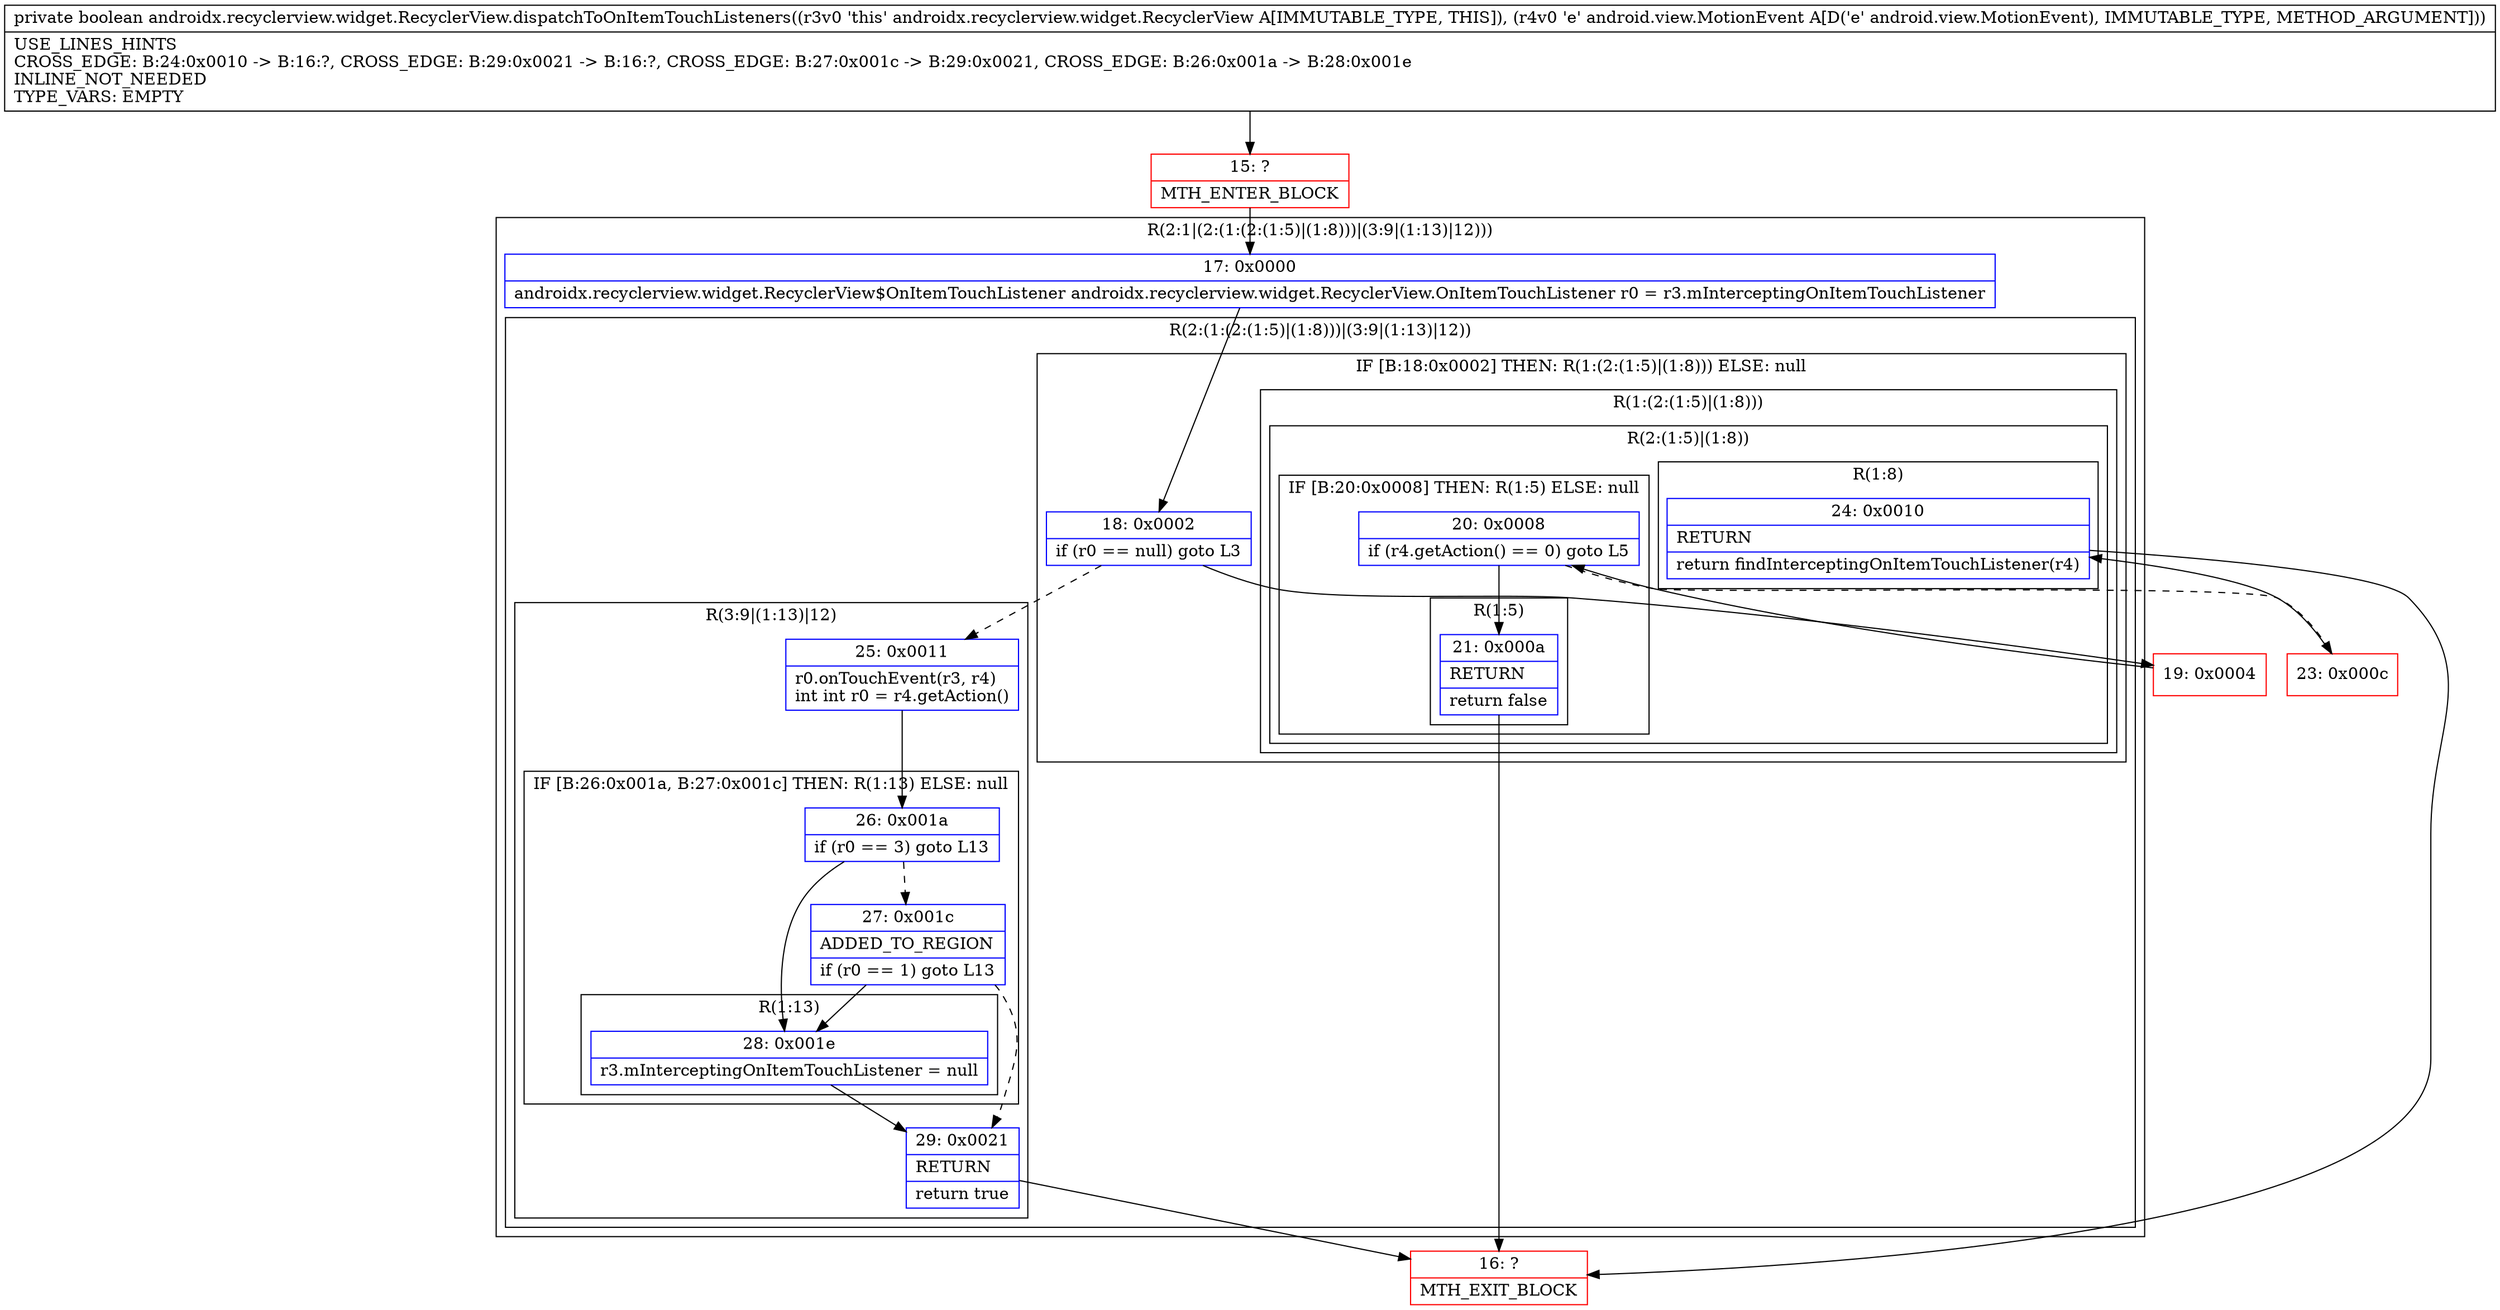 digraph "CFG forandroidx.recyclerview.widget.RecyclerView.dispatchToOnItemTouchListeners(Landroid\/view\/MotionEvent;)Z" {
subgraph cluster_Region_537592657 {
label = "R(2:1|(2:(1:(2:(1:5)|(1:8)))|(3:9|(1:13)|12)))";
node [shape=record,color=blue];
Node_17 [shape=record,label="{17\:\ 0x0000|androidx.recyclerview.widget.RecyclerView$OnItemTouchListener androidx.recyclerview.widget.RecyclerView.OnItemTouchListener r0 = r3.mInterceptingOnItemTouchListener\l}"];
subgraph cluster_Region_2130247931 {
label = "R(2:(1:(2:(1:5)|(1:8)))|(3:9|(1:13)|12))";
node [shape=record,color=blue];
subgraph cluster_IfRegion_1718261785 {
label = "IF [B:18:0x0002] THEN: R(1:(2:(1:5)|(1:8))) ELSE: null";
node [shape=record,color=blue];
Node_18 [shape=record,label="{18\:\ 0x0002|if (r0 == null) goto L3\l}"];
subgraph cluster_Region_615652691 {
label = "R(1:(2:(1:5)|(1:8)))";
node [shape=record,color=blue];
subgraph cluster_Region_233075066 {
label = "R(2:(1:5)|(1:8))";
node [shape=record,color=blue];
subgraph cluster_IfRegion_594703720 {
label = "IF [B:20:0x0008] THEN: R(1:5) ELSE: null";
node [shape=record,color=blue];
Node_20 [shape=record,label="{20\:\ 0x0008|if (r4.getAction() == 0) goto L5\l}"];
subgraph cluster_Region_364529445 {
label = "R(1:5)";
node [shape=record,color=blue];
Node_21 [shape=record,label="{21\:\ 0x000a|RETURN\l|return false\l}"];
}
}
subgraph cluster_Region_559319108 {
label = "R(1:8)";
node [shape=record,color=blue];
Node_24 [shape=record,label="{24\:\ 0x0010|RETURN\l|return findInterceptingOnItemTouchListener(r4)\l}"];
}
}
}
}
subgraph cluster_Region_536789214 {
label = "R(3:9|(1:13)|12)";
node [shape=record,color=blue];
Node_25 [shape=record,label="{25\:\ 0x0011|r0.onTouchEvent(r3, r4)\lint int r0 = r4.getAction()\l}"];
subgraph cluster_IfRegion_1617562131 {
label = "IF [B:26:0x001a, B:27:0x001c] THEN: R(1:13) ELSE: null";
node [shape=record,color=blue];
Node_26 [shape=record,label="{26\:\ 0x001a|if (r0 == 3) goto L13\l}"];
Node_27 [shape=record,label="{27\:\ 0x001c|ADDED_TO_REGION\l|if (r0 == 1) goto L13\l}"];
subgraph cluster_Region_253182645 {
label = "R(1:13)";
node [shape=record,color=blue];
Node_28 [shape=record,label="{28\:\ 0x001e|r3.mInterceptingOnItemTouchListener = null\l}"];
}
}
Node_29 [shape=record,label="{29\:\ 0x0021|RETURN\l|return true\l}"];
}
}
}
Node_15 [shape=record,color=red,label="{15\:\ ?|MTH_ENTER_BLOCK\l}"];
Node_19 [shape=record,color=red,label="{19\:\ 0x0004}"];
Node_16 [shape=record,color=red,label="{16\:\ ?|MTH_EXIT_BLOCK\l}"];
Node_23 [shape=record,color=red,label="{23\:\ 0x000c}"];
MethodNode[shape=record,label="{private boolean androidx.recyclerview.widget.RecyclerView.dispatchToOnItemTouchListeners((r3v0 'this' androidx.recyclerview.widget.RecyclerView A[IMMUTABLE_TYPE, THIS]), (r4v0 'e' android.view.MotionEvent A[D('e' android.view.MotionEvent), IMMUTABLE_TYPE, METHOD_ARGUMENT]))  | USE_LINES_HINTS\lCROSS_EDGE: B:24:0x0010 \-\> B:16:?, CROSS_EDGE: B:29:0x0021 \-\> B:16:?, CROSS_EDGE: B:27:0x001c \-\> B:29:0x0021, CROSS_EDGE: B:26:0x001a \-\> B:28:0x001e\lINLINE_NOT_NEEDED\lTYPE_VARS: EMPTY\l}"];
MethodNode -> Node_15;Node_17 -> Node_18;
Node_18 -> Node_19;
Node_18 -> Node_25[style=dashed];
Node_20 -> Node_21;
Node_20 -> Node_23[style=dashed];
Node_21 -> Node_16;
Node_24 -> Node_16;
Node_25 -> Node_26;
Node_26 -> Node_27[style=dashed];
Node_26 -> Node_28;
Node_27 -> Node_28;
Node_27 -> Node_29[style=dashed];
Node_28 -> Node_29;
Node_29 -> Node_16;
Node_15 -> Node_17;
Node_19 -> Node_20;
Node_23 -> Node_24;
}

